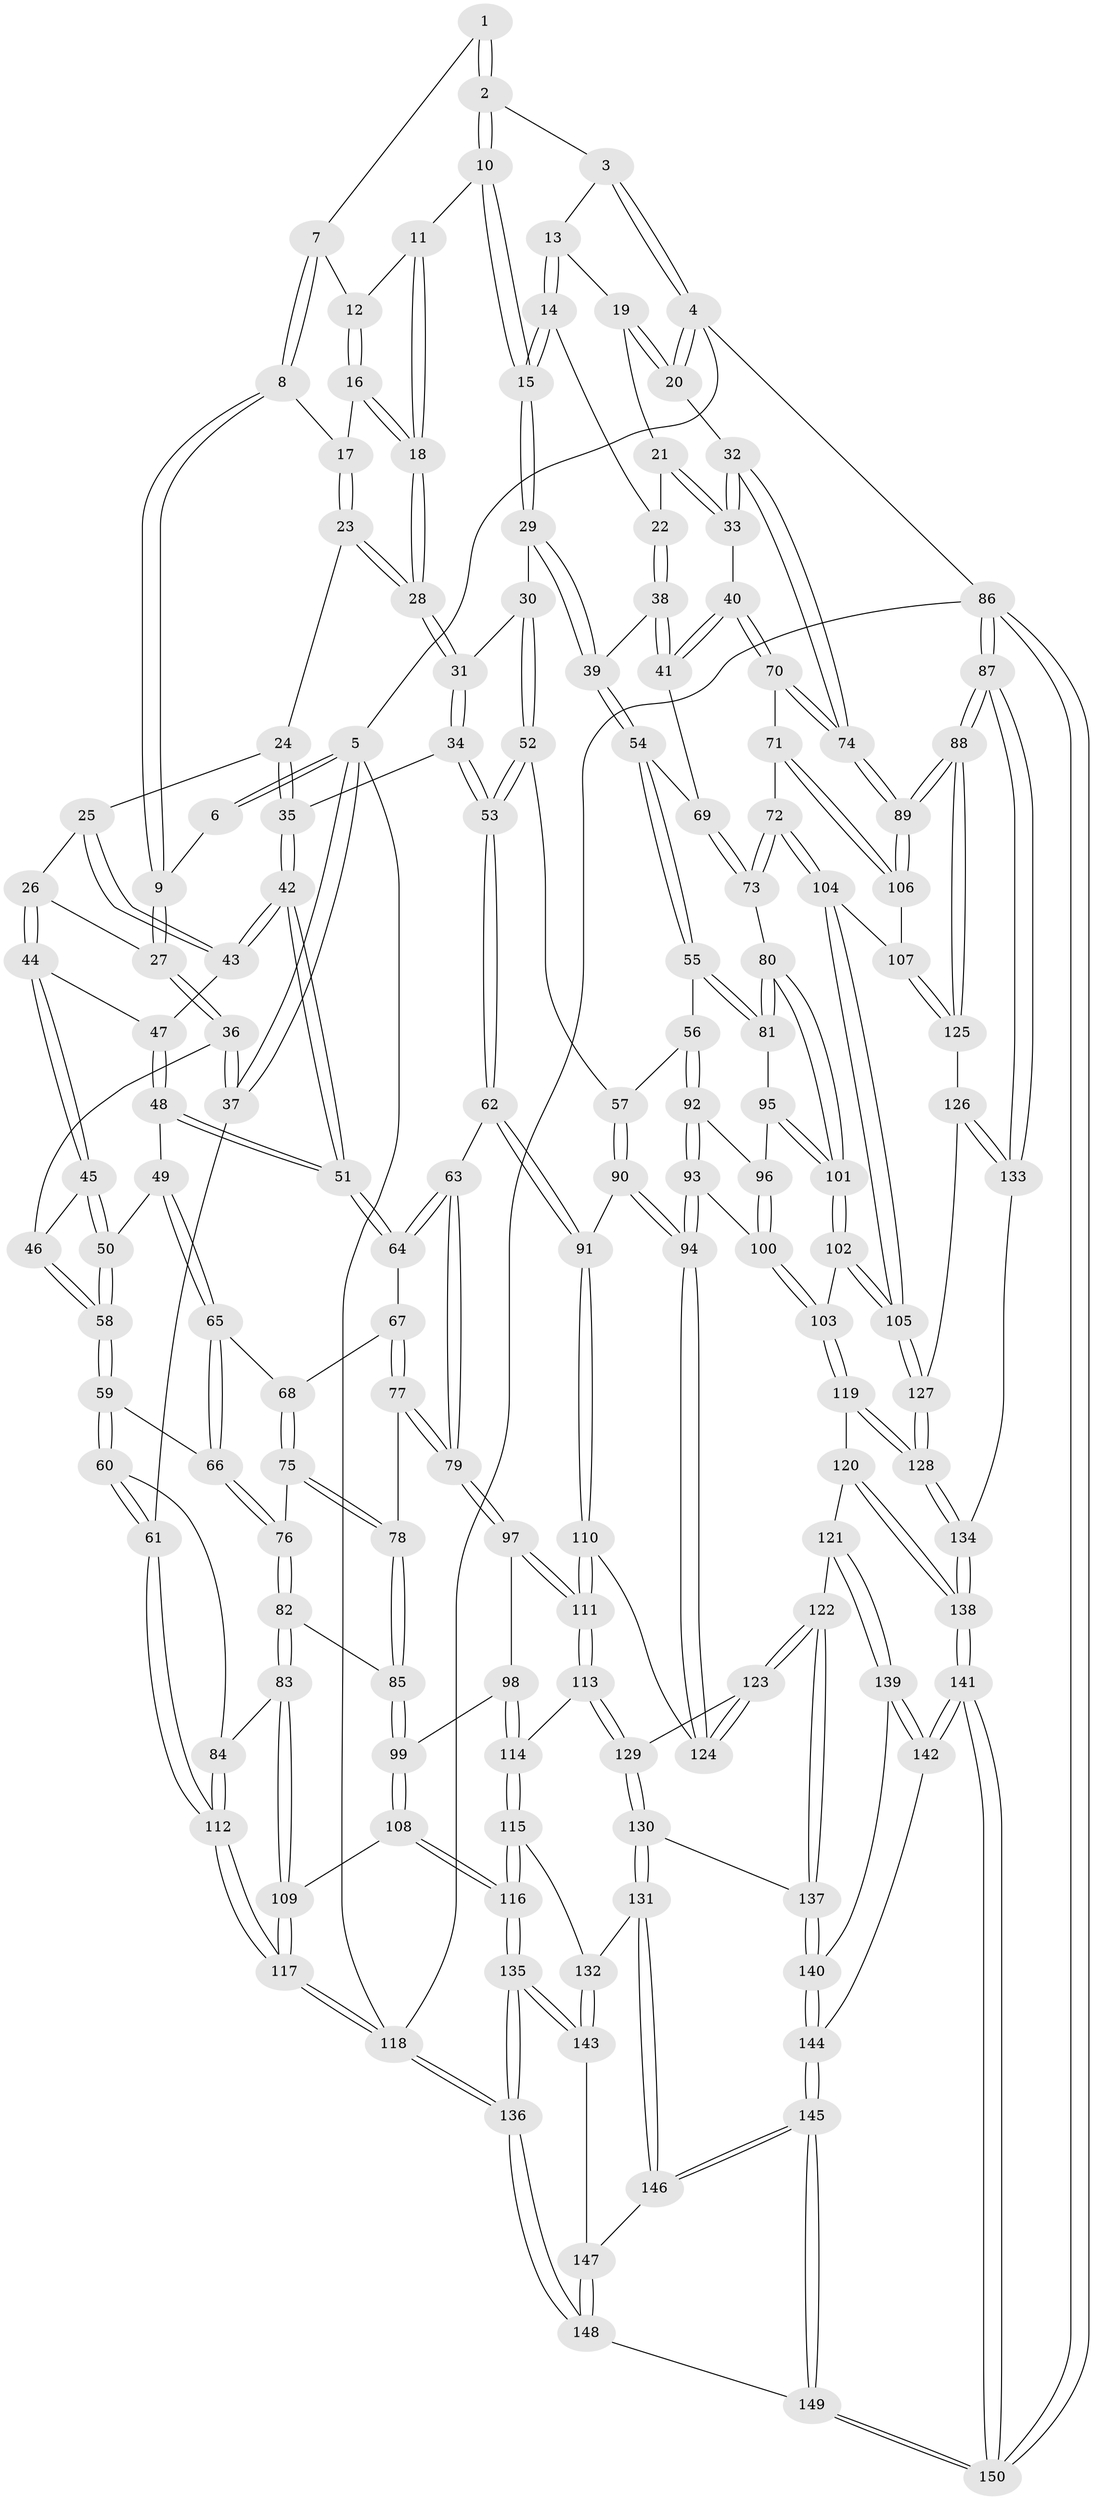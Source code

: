 // Generated by graph-tools (version 1.1) at 2025/51/03/09/25 03:51:10]
// undirected, 150 vertices, 372 edges
graph export_dot {
graph [start="1"]
  node [color=gray90,style=filled];
  1 [pos="+0.3383540130043311+0"];
  2 [pos="+0.6630229251518301+0"];
  3 [pos="+0.7557370490458449+0"];
  4 [pos="+1+0"];
  5 [pos="+0+0"];
  6 [pos="+0.10779237401371931+0"];
  7 [pos="+0.3258617410357794+0"];
  8 [pos="+0.23201421491402321+0.08723723306784724"];
  9 [pos="+0.1165831665546788+0.12066120599769825"];
  10 [pos="+0.6262220171585096+0"];
  11 [pos="+0.44881801609365896+0.05446716687187436"];
  12 [pos="+0.37972972137622985+0.0639445265157425"];
  13 [pos="+0.8851863916063599+0.06721503953896651"];
  14 [pos="+0.8323998176776664+0.17853330269438966"];
  15 [pos="+0.6304875268138878+0.12818233657843373"];
  16 [pos="+0.37343209273162387+0.0870473626865495"];
  17 [pos="+0.30408557955853066+0.12218503969418884"];
  18 [pos="+0.44203242048272245+0.1944225961561511"];
  19 [pos="+0.9525300737685752+0.0891509722773636"];
  20 [pos="+1+0.0015251794067637193"];
  21 [pos="+0.9512403170006148+0.19949665604937616"];
  22 [pos="+0.8463398352516602+0.2012397313474572"];
  23 [pos="+0.3192922313880328+0.19917517468125995"];
  24 [pos="+0.3083119004447304+0.2119444660740268"];
  25 [pos="+0.23676788773513968+0.23206366047459015"];
  26 [pos="+0.15409184378940236+0.19911132339223742"];
  27 [pos="+0.10945178377026771+0.13201914923072133"];
  28 [pos="+0.4423168713859811+0.19500391289017116"];
  29 [pos="+0.5987339488722973+0.19504474856841703"];
  30 [pos="+0.5246117782808112+0.2315582594320547"];
  31 [pos="+0.498898391529161+0.23201284253276047"];
  32 [pos="+1+0.21390880907994356"];
  33 [pos="+0.9946104529966272+0.22292023512896078"];
  34 [pos="+0.39114021332299453+0.32456781861884326"];
  35 [pos="+0.35448781180242245+0.32750560599071477"];
  36 [pos="+0+0.18715023470370007"];
  37 [pos="+0+0.2068469941806978"];
  38 [pos="+0.8436312394321555+0.24137020130714368"];
  39 [pos="+0.6903646931338937+0.3249939751639934"];
  40 [pos="+0.9013164999885225+0.3507626993305955"];
  41 [pos="+0.8893378330076163+0.3474139409916486"];
  42 [pos="+0.3107764408776522+0.35316584879653173"];
  43 [pos="+0.2503462644757275+0.2757592114381367"];
  44 [pos="+0.1480501068461269+0.27320618047238987"];
  45 [pos="+0.1173100275770085+0.32766913732860575"];
  46 [pos="+0.01423354210263427+0.2765075851686516"];
  47 [pos="+0.20509647378324003+0.3346865623718145"];
  48 [pos="+0.20934984504679782+0.34912097837898165"];
  49 [pos="+0.17125601144642294+0.38635825064669"];
  50 [pos="+0.11177943383028915+0.3620839997353222"];
  51 [pos="+0.2982784262217936+0.3727576559643264"];
  52 [pos="+0.5265192984702921+0.4411627589196841"];
  53 [pos="+0.45447808680133706+0.47183507935245994"];
  54 [pos="+0.7086163163456759+0.39154567033561843"];
  55 [pos="+0.7007428120903963+0.4150572185948808"];
  56 [pos="+0.6615001443557976+0.4427280690271951"];
  57 [pos="+0.5588082728186534+0.45114458007786584"];
  58 [pos="+0.09465832169090738+0.3748972682040738"];
  59 [pos="+0.04104828184845144+0.43070373537154927"];
  60 [pos="+0.007091437982548985+0.43805578765934705"];
  61 [pos="+0+0.4159046555193381"];
  62 [pos="+0.4322792243411913+0.49892078785227123"];
  63 [pos="+0.403207605239912+0.5026929831046325"];
  64 [pos="+0.29445991991116105+0.4091310003487049"];
  65 [pos="+0.17898693507672908+0.40756371802668645"];
  66 [pos="+0.13616812292269226+0.47911925380774056"];
  67 [pos="+0.27324350593119634+0.42728402616161776"];
  68 [pos="+0.20996907886202268+0.42271531074669233"];
  69 [pos="+0.8479604810279855+0.3693314433702087"];
  70 [pos="+0.9890266460682627+0.4210785887125069"];
  71 [pos="+0.896175608682156+0.5212276518468738"];
  72 [pos="+0.8935199183034286+0.5221090572710358"];
  73 [pos="+0.8424606994707409+0.5044230140995948"];
  74 [pos="+1+0.4321880104110383"];
  75 [pos="+0.19358134099305271+0.48101587350802216"];
  76 [pos="+0.1368627487529254+0.48019932482258443"];
  77 [pos="+0.249775278992425+0.4966975322215405"];
  78 [pos="+0.24021984879871083+0.5030419243218618"];
  79 [pos="+0.3481618673507787+0.5477813250696331"];
  80 [pos="+0.7810557010102712+0.5083395168703858"];
  81 [pos="+0.7788320934300341+0.5062615860372546"];
  82 [pos="+0.1389803697978696+0.5449631005480602"];
  83 [pos="+0.09996822900233192+0.601051509978105"];
  84 [pos="+0.09332055463664242+0.5958824628200805"];
  85 [pos="+0.2220837671752645+0.5486422810245598"];
  86 [pos="+1+1"];
  87 [pos="+1+0.925335049192217"];
  88 [pos="+1+0.8068973163746108"];
  89 [pos="+1+0.6127469091086886"];
  90 [pos="+0.5815433231224273+0.6335049488390158"];
  91 [pos="+0.4648645862931497+0.5669423658295643"];
  92 [pos="+0.6590607780561963+0.4853164584478931"];
  93 [pos="+0.603097393791248+0.6332586752673024"];
  94 [pos="+0.5858732016767426+0.6383909501201771"];
  95 [pos="+0.6987900063120674+0.5527527585043152"];
  96 [pos="+0.6913523565512484+0.5480643283378744"];
  97 [pos="+0.325978638441599+0.595067114759515"];
  98 [pos="+0.26517399882705944+0.6134531034397404"];
  99 [pos="+0.24941005441330688+0.6130276536273606"];
  100 [pos="+0.6266148469540179+0.6350335048163508"];
  101 [pos="+0.7589326496051423+0.6475793726587692"];
  102 [pos="+0.758938505243702+0.6482831218442805"];
  103 [pos="+0.7286282133938685+0.6554659308765156"];
  104 [pos="+0.8547069015450885+0.6457224834524048"];
  105 [pos="+0.7830471997645584+0.661008749743904"];
  106 [pos="+0.9753150582193085+0.5954110383243537"];
  107 [pos="+0.8971561620135906+0.6653222395811624"];
  108 [pos="+0.14244180874920837+0.7030250173022792"];
  109 [pos="+0.11091015486198082+0.6674052147712576"];
  110 [pos="+0.4051854435583011+0.6908905938538732"];
  111 [pos="+0.3960874575533878+0.6970297552225335"];
  112 [pos="+0+0.5210859069306754"];
  113 [pos="+0.3939952466520765+0.7028068898851978"];
  114 [pos="+0.305861986327921+0.7183615845815347"];
  115 [pos="+0.20247836893447013+0.7893590138954777"];
  116 [pos="+0.15912811445246675+0.7893287390496306"];
  117 [pos="+0+0.6797202930905057"];
  118 [pos="+0+1"];
  119 [pos="+0.6937932193804128+0.7384966672068161"];
  120 [pos="+0.6208251387696461+0.8001272815487773"];
  121 [pos="+0.6105931575663084+0.79914718847343"];
  122 [pos="+0.5764537613932721+0.7780875227664777"];
  123 [pos="+0.5732484754094913+0.7660310949585077"];
  124 [pos="+0.56840708083613+0.6796144555525525"];
  125 [pos="+0.9249011716988851+0.7026514403383788"];
  126 [pos="+0.8884204280558915+0.7619491384341438"];
  127 [pos="+0.7935881827456608+0.7214663333314515"];
  128 [pos="+0.7791680280245319+0.8203780077321254"];
  129 [pos="+0.4014769317469993+0.7344323067904178"];
  130 [pos="+0.4001427903000392+0.8386608977714031"];
  131 [pos="+0.380500007733857+0.8517565749976009"];
  132 [pos="+0.30568220370672594+0.8352424458764963"];
  133 [pos="+0.8868228278163709+0.7960792443925897"];
  134 [pos="+0.783843156746387+0.8878252332700285"];
  135 [pos="+0.05215135238399505+0.9505569815817241"];
  136 [pos="+0+1"];
  137 [pos="+0.47655322343181694+0.8556546969222085"];
  138 [pos="+0.7821629469320492+0.8930865119126106"];
  139 [pos="+0.5983963658847633+0.9180514245976923"];
  140 [pos="+0.49315347223597206+0.8917703257549486"];
  141 [pos="+0.8318543984660948+1"];
  142 [pos="+0.629593633237656+0.9793158851528586"];
  143 [pos="+0.2680203640366428+0.9408012791236346"];
  144 [pos="+0.4924875988138661+0.9536728628931997"];
  145 [pos="+0.43531643285172356+1"];
  146 [pos="+0.3670413331378123+0.9207203743672974"];
  147 [pos="+0.3055157558566111+0.9519397236326751"];
  148 [pos="+0.2939304291962208+1"];
  149 [pos="+0.4324346217885193+1"];
  150 [pos="+0.8666545736165621+1"];
  1 -- 2;
  1 -- 2;
  1 -- 7;
  2 -- 3;
  2 -- 10;
  2 -- 10;
  3 -- 4;
  3 -- 4;
  3 -- 13;
  4 -- 5;
  4 -- 20;
  4 -- 20;
  4 -- 86;
  5 -- 6;
  5 -- 6;
  5 -- 37;
  5 -- 37;
  5 -- 118;
  6 -- 9;
  7 -- 8;
  7 -- 8;
  7 -- 12;
  8 -- 9;
  8 -- 9;
  8 -- 17;
  9 -- 27;
  9 -- 27;
  10 -- 11;
  10 -- 15;
  10 -- 15;
  11 -- 12;
  11 -- 18;
  11 -- 18;
  12 -- 16;
  12 -- 16;
  13 -- 14;
  13 -- 14;
  13 -- 19;
  14 -- 15;
  14 -- 15;
  14 -- 22;
  15 -- 29;
  15 -- 29;
  16 -- 17;
  16 -- 18;
  16 -- 18;
  17 -- 23;
  17 -- 23;
  18 -- 28;
  18 -- 28;
  19 -- 20;
  19 -- 20;
  19 -- 21;
  20 -- 32;
  21 -- 22;
  21 -- 33;
  21 -- 33;
  22 -- 38;
  22 -- 38;
  23 -- 24;
  23 -- 28;
  23 -- 28;
  24 -- 25;
  24 -- 35;
  24 -- 35;
  25 -- 26;
  25 -- 43;
  25 -- 43;
  26 -- 27;
  26 -- 44;
  26 -- 44;
  27 -- 36;
  27 -- 36;
  28 -- 31;
  28 -- 31;
  29 -- 30;
  29 -- 39;
  29 -- 39;
  30 -- 31;
  30 -- 52;
  30 -- 52;
  31 -- 34;
  31 -- 34;
  32 -- 33;
  32 -- 33;
  32 -- 74;
  32 -- 74;
  33 -- 40;
  34 -- 35;
  34 -- 53;
  34 -- 53;
  35 -- 42;
  35 -- 42;
  36 -- 37;
  36 -- 37;
  36 -- 46;
  37 -- 61;
  38 -- 39;
  38 -- 41;
  38 -- 41;
  39 -- 54;
  39 -- 54;
  40 -- 41;
  40 -- 41;
  40 -- 70;
  40 -- 70;
  41 -- 69;
  42 -- 43;
  42 -- 43;
  42 -- 51;
  42 -- 51;
  43 -- 47;
  44 -- 45;
  44 -- 45;
  44 -- 47;
  45 -- 46;
  45 -- 50;
  45 -- 50;
  46 -- 58;
  46 -- 58;
  47 -- 48;
  47 -- 48;
  48 -- 49;
  48 -- 51;
  48 -- 51;
  49 -- 50;
  49 -- 65;
  49 -- 65;
  50 -- 58;
  50 -- 58;
  51 -- 64;
  51 -- 64;
  52 -- 53;
  52 -- 53;
  52 -- 57;
  53 -- 62;
  53 -- 62;
  54 -- 55;
  54 -- 55;
  54 -- 69;
  55 -- 56;
  55 -- 81;
  55 -- 81;
  56 -- 57;
  56 -- 92;
  56 -- 92;
  57 -- 90;
  57 -- 90;
  58 -- 59;
  58 -- 59;
  59 -- 60;
  59 -- 60;
  59 -- 66;
  60 -- 61;
  60 -- 61;
  60 -- 84;
  61 -- 112;
  61 -- 112;
  62 -- 63;
  62 -- 91;
  62 -- 91;
  63 -- 64;
  63 -- 64;
  63 -- 79;
  63 -- 79;
  64 -- 67;
  65 -- 66;
  65 -- 66;
  65 -- 68;
  66 -- 76;
  66 -- 76;
  67 -- 68;
  67 -- 77;
  67 -- 77;
  68 -- 75;
  68 -- 75;
  69 -- 73;
  69 -- 73;
  70 -- 71;
  70 -- 74;
  70 -- 74;
  71 -- 72;
  71 -- 106;
  71 -- 106;
  72 -- 73;
  72 -- 73;
  72 -- 104;
  72 -- 104;
  73 -- 80;
  74 -- 89;
  74 -- 89;
  75 -- 76;
  75 -- 78;
  75 -- 78;
  76 -- 82;
  76 -- 82;
  77 -- 78;
  77 -- 79;
  77 -- 79;
  78 -- 85;
  78 -- 85;
  79 -- 97;
  79 -- 97;
  80 -- 81;
  80 -- 81;
  80 -- 101;
  80 -- 101;
  81 -- 95;
  82 -- 83;
  82 -- 83;
  82 -- 85;
  83 -- 84;
  83 -- 109;
  83 -- 109;
  84 -- 112;
  84 -- 112;
  85 -- 99;
  85 -- 99;
  86 -- 87;
  86 -- 87;
  86 -- 150;
  86 -- 150;
  86 -- 118;
  87 -- 88;
  87 -- 88;
  87 -- 133;
  87 -- 133;
  88 -- 89;
  88 -- 89;
  88 -- 125;
  88 -- 125;
  89 -- 106;
  89 -- 106;
  90 -- 91;
  90 -- 94;
  90 -- 94;
  91 -- 110;
  91 -- 110;
  92 -- 93;
  92 -- 93;
  92 -- 96;
  93 -- 94;
  93 -- 94;
  93 -- 100;
  94 -- 124;
  94 -- 124;
  95 -- 96;
  95 -- 101;
  95 -- 101;
  96 -- 100;
  96 -- 100;
  97 -- 98;
  97 -- 111;
  97 -- 111;
  98 -- 99;
  98 -- 114;
  98 -- 114;
  99 -- 108;
  99 -- 108;
  100 -- 103;
  100 -- 103;
  101 -- 102;
  101 -- 102;
  102 -- 103;
  102 -- 105;
  102 -- 105;
  103 -- 119;
  103 -- 119;
  104 -- 105;
  104 -- 105;
  104 -- 107;
  105 -- 127;
  105 -- 127;
  106 -- 107;
  107 -- 125;
  107 -- 125;
  108 -- 109;
  108 -- 116;
  108 -- 116;
  109 -- 117;
  109 -- 117;
  110 -- 111;
  110 -- 111;
  110 -- 124;
  111 -- 113;
  111 -- 113;
  112 -- 117;
  112 -- 117;
  113 -- 114;
  113 -- 129;
  113 -- 129;
  114 -- 115;
  114 -- 115;
  115 -- 116;
  115 -- 116;
  115 -- 132;
  116 -- 135;
  116 -- 135;
  117 -- 118;
  117 -- 118;
  118 -- 136;
  118 -- 136;
  119 -- 120;
  119 -- 128;
  119 -- 128;
  120 -- 121;
  120 -- 138;
  120 -- 138;
  121 -- 122;
  121 -- 139;
  121 -- 139;
  122 -- 123;
  122 -- 123;
  122 -- 137;
  122 -- 137;
  123 -- 124;
  123 -- 124;
  123 -- 129;
  125 -- 126;
  126 -- 127;
  126 -- 133;
  126 -- 133;
  127 -- 128;
  127 -- 128;
  128 -- 134;
  128 -- 134;
  129 -- 130;
  129 -- 130;
  130 -- 131;
  130 -- 131;
  130 -- 137;
  131 -- 132;
  131 -- 146;
  131 -- 146;
  132 -- 143;
  132 -- 143;
  133 -- 134;
  134 -- 138;
  134 -- 138;
  135 -- 136;
  135 -- 136;
  135 -- 143;
  135 -- 143;
  136 -- 148;
  136 -- 148;
  137 -- 140;
  137 -- 140;
  138 -- 141;
  138 -- 141;
  139 -- 140;
  139 -- 142;
  139 -- 142;
  140 -- 144;
  140 -- 144;
  141 -- 142;
  141 -- 142;
  141 -- 150;
  141 -- 150;
  142 -- 144;
  143 -- 147;
  144 -- 145;
  144 -- 145;
  145 -- 146;
  145 -- 146;
  145 -- 149;
  145 -- 149;
  146 -- 147;
  147 -- 148;
  147 -- 148;
  148 -- 149;
  149 -- 150;
  149 -- 150;
}
